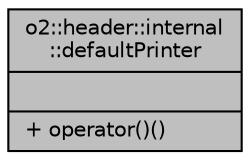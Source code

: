 digraph "o2::header::internal::defaultPrinter"
{
 // INTERACTIVE_SVG=YES
  bgcolor="transparent";
  edge [fontname="Helvetica",fontsize="10",labelfontname="Helvetica",labelfontsize="10"];
  node [fontname="Helvetica",fontsize="10",shape=record];
  Node1 [label="{o2::header::internal\l::defaultPrinter\n||+ operator()()\l}",height=0.2,width=0.4,color="black", fillcolor="grey75", style="filled" fontcolor="black"];
}
